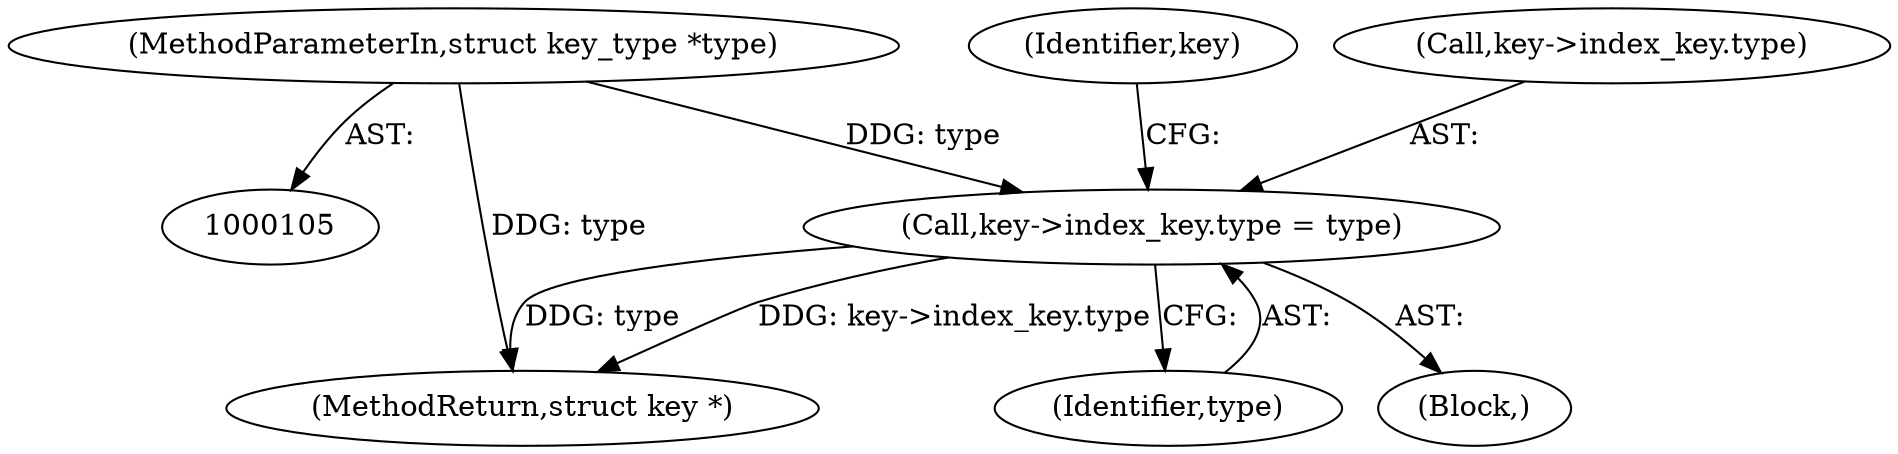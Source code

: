 digraph "0_linux_237bbd29f7a049d310d907f4b2716a7feef9abf3@pointer" {
"1000308" [label="(Call,key->index_key.type = type)"];
"1000106" [label="(MethodParameterIn,struct key_type *type)"];
"1000317" [label="(Identifier,key)"];
"1000308" [label="(Call,key->index_key.type = type)"];
"1000505" [label="(MethodReturn,struct key *)"];
"1000106" [label="(MethodParameterIn,struct key_type *type)"];
"1000309" [label="(Call,key->index_key.type)"];
"1000314" [label="(Identifier,type)"];
"1000114" [label="(Block,)"];
"1000308" -> "1000114"  [label="AST: "];
"1000308" -> "1000314"  [label="CFG: "];
"1000309" -> "1000308"  [label="AST: "];
"1000314" -> "1000308"  [label="AST: "];
"1000317" -> "1000308"  [label="CFG: "];
"1000308" -> "1000505"  [label="DDG: key->index_key.type"];
"1000308" -> "1000505"  [label="DDG: type"];
"1000106" -> "1000308"  [label="DDG: type"];
"1000106" -> "1000105"  [label="AST: "];
"1000106" -> "1000505"  [label="DDG: type"];
}
